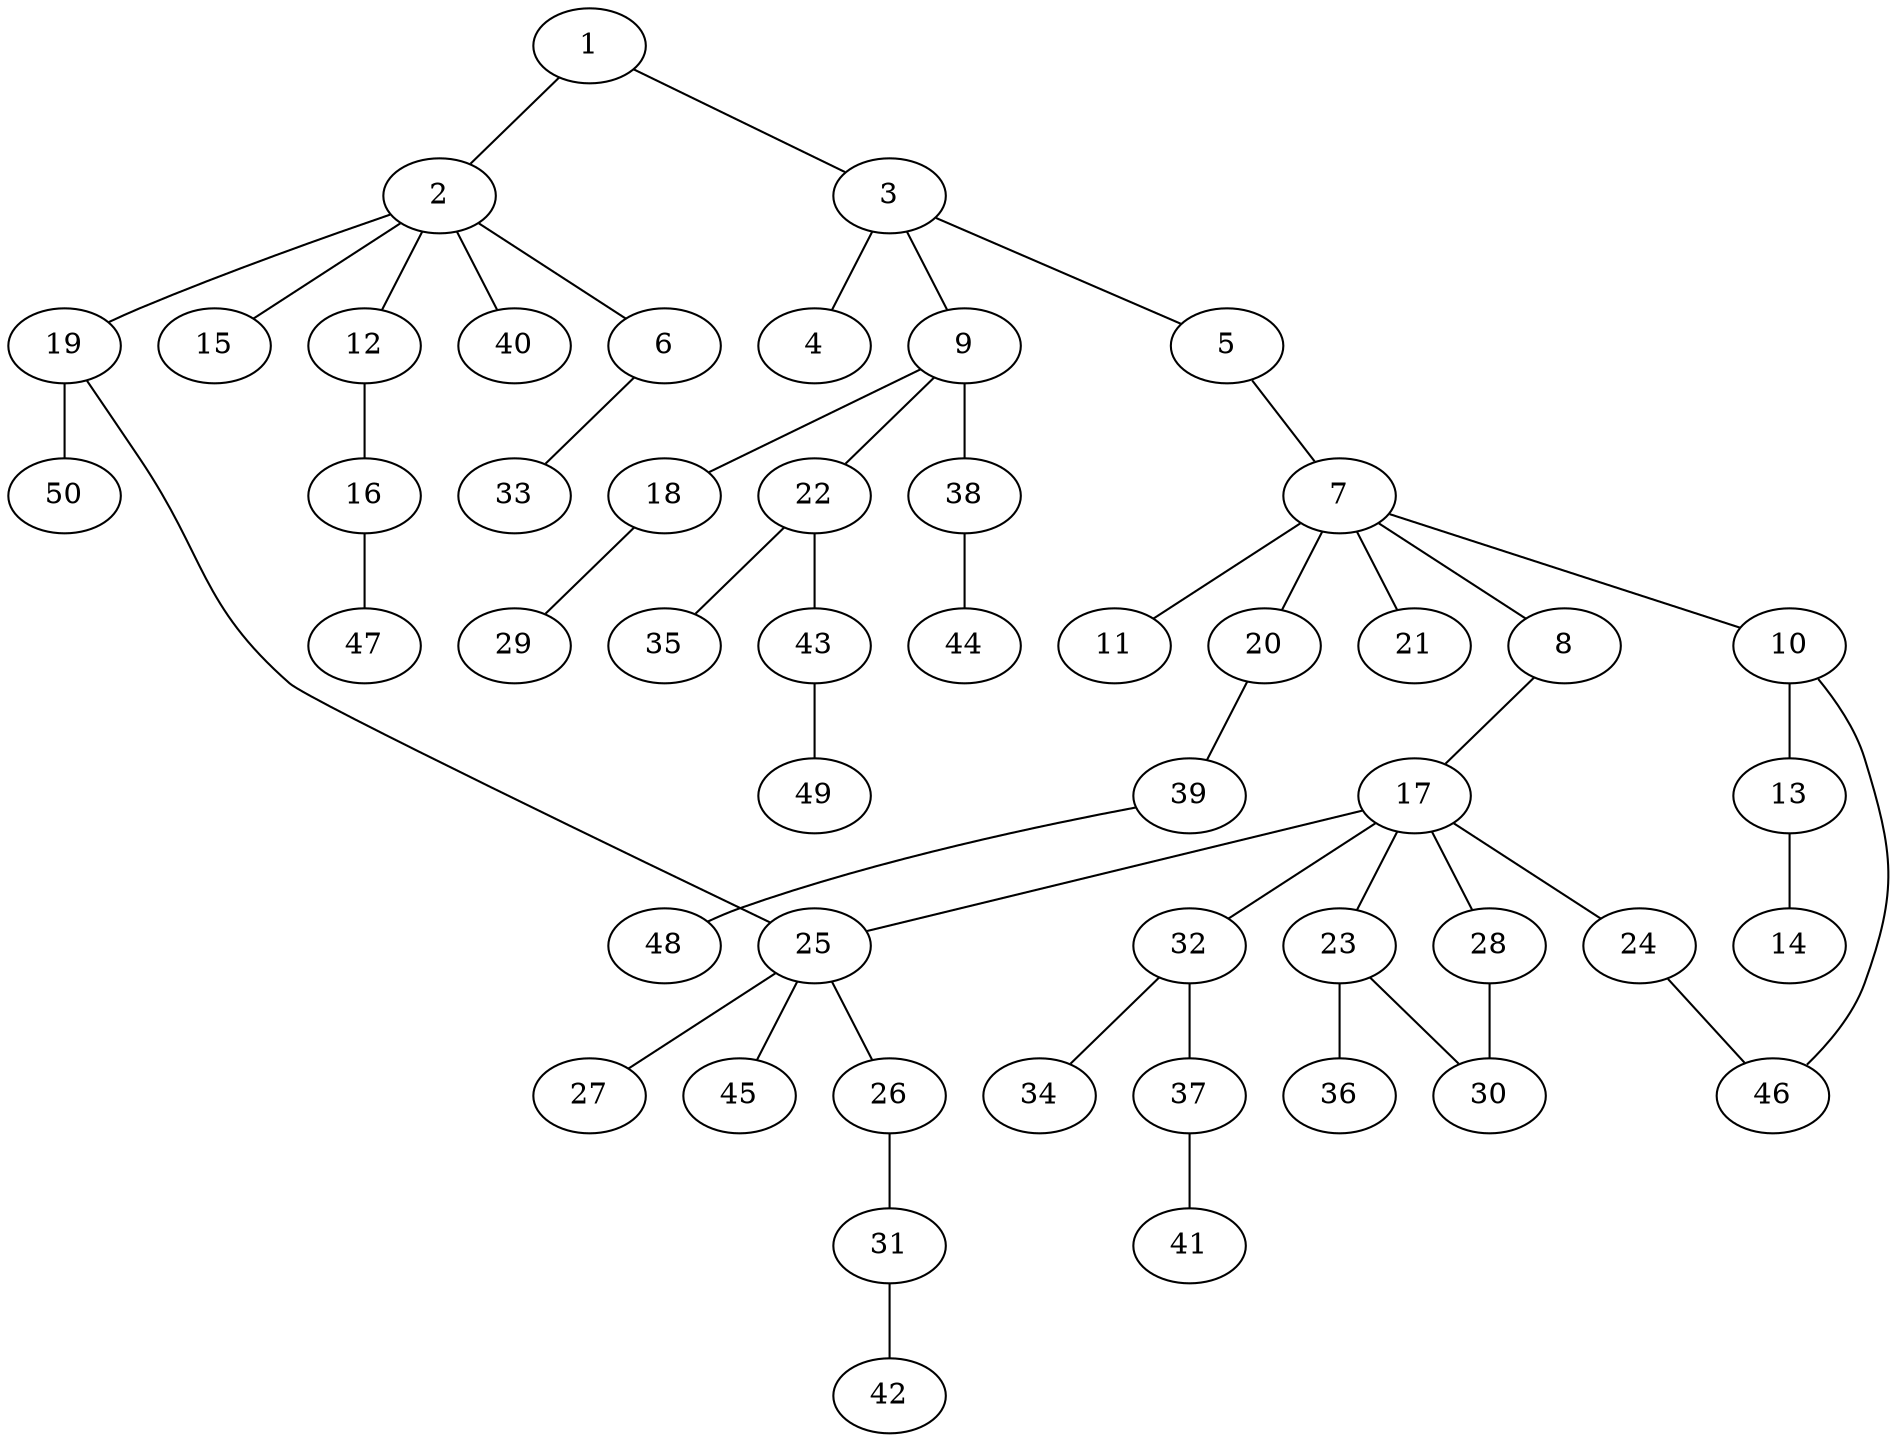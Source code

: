 graph graphname {1--2
1--3
2--6
2--12
2--15
2--19
2--40
3--4
3--5
3--9
5--7
6--33
7--8
7--10
7--11
7--20
7--21
8--17
9--18
9--22
9--38
10--13
10--46
12--16
13--14
16--47
17--23
17--24
17--25
17--28
17--32
18--29
19--25
19--50
20--39
22--35
22--43
23--30
23--36
24--46
25--26
25--27
25--45
26--31
28--30
31--42
32--34
32--37
37--41
38--44
39--48
43--49
}